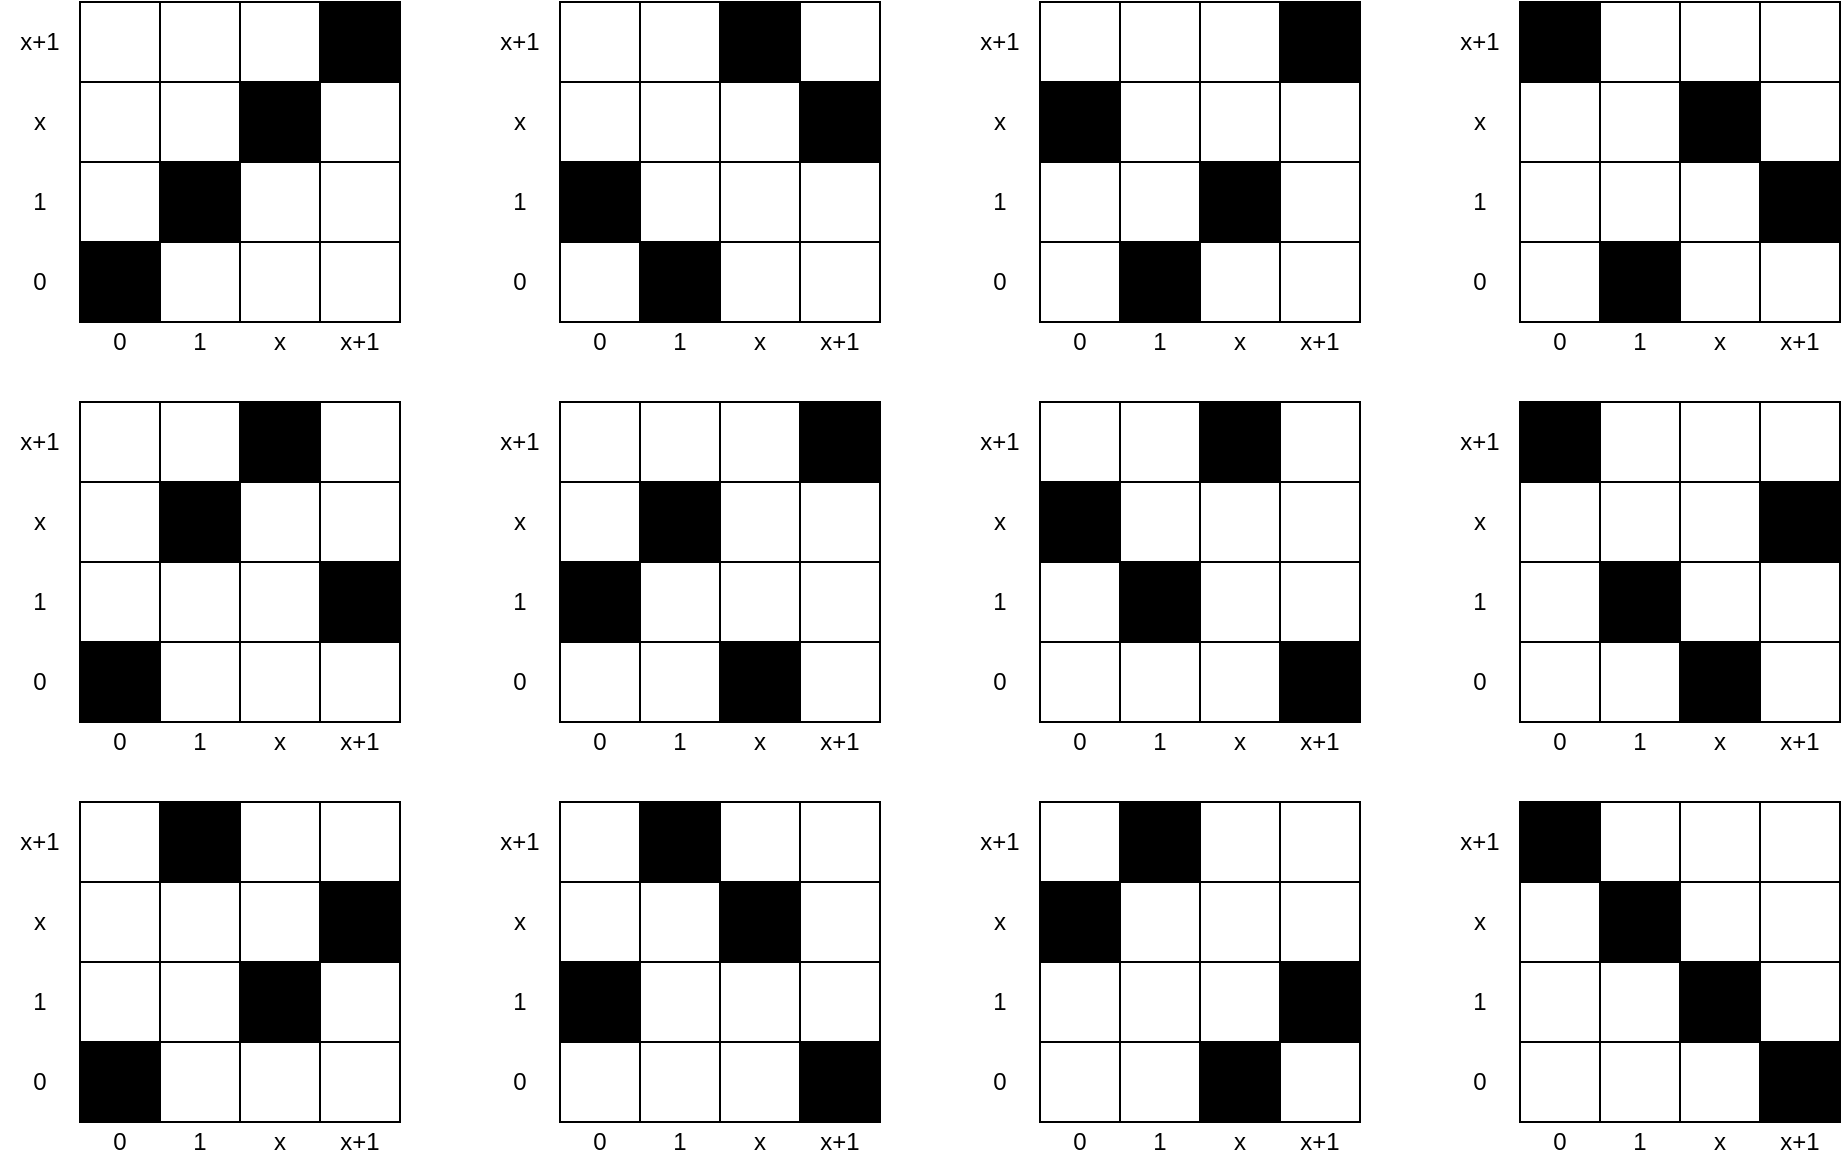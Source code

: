 <mxfile version="12.1.7" type="device" pages="1"><diagram id="tAEE88btyBtsIktVflEw" name="Page-1"><mxGraphModel dx="1338" dy="802" grid="1" gridSize="10" guides="1" tooltips="1" connect="1" arrows="1" fold="1" page="1" pageScale="1" pageWidth="827" pageHeight="1169" math="0" shadow="0"><root><mxCell id="0"/><mxCell id="1" parent="0"/><mxCell id="7yvnzNzSm_O6tVys3wsZ-8" value="" style="whiteSpace=wrap;html=1;aspect=fixed;" parent="1" vertex="1"><mxGeometry x="80" y="160" width="40" height="40" as="geometry"/></mxCell><mxCell id="7yvnzNzSm_O6tVys3wsZ-24" value="" style="whiteSpace=wrap;html=1;aspect=fixed;" parent="1" vertex="1"><mxGeometry x="120" y="160" width="40" height="40" as="geometry"/></mxCell><mxCell id="7yvnzNzSm_O6tVys3wsZ-25" value="" style="whiteSpace=wrap;html=1;aspect=fixed;" parent="1" vertex="1"><mxGeometry x="80" y="200" width="40" height="40" as="geometry"/></mxCell><mxCell id="7yvnzNzSm_O6tVys3wsZ-26" value="" style="whiteSpace=wrap;html=1;aspect=fixed;" parent="1" vertex="1"><mxGeometry x="120" y="200" width="40" height="40" as="geometry"/></mxCell><mxCell id="7yvnzNzSm_O6tVys3wsZ-27" value="" style="whiteSpace=wrap;html=1;aspect=fixed;" parent="1" vertex="1"><mxGeometry x="160" y="160" width="40" height="40" as="geometry"/></mxCell><mxCell id="7yvnzNzSm_O6tVys3wsZ-28" value="" style="whiteSpace=wrap;html=1;aspect=fixed;fillColor=#000000;" parent="1" vertex="1"><mxGeometry x="200" y="160" width="40" height="40" as="geometry"/></mxCell><mxCell id="7yvnzNzSm_O6tVys3wsZ-29" value="" style="whiteSpace=wrap;html=1;aspect=fixed;fillColor=#000000;" parent="1" vertex="1"><mxGeometry x="160" y="200" width="40" height="40" as="geometry"/></mxCell><mxCell id="7yvnzNzSm_O6tVys3wsZ-30" value="" style="whiteSpace=wrap;html=1;aspect=fixed;" parent="1" vertex="1"><mxGeometry x="200" y="200" width="40" height="40" as="geometry"/></mxCell><mxCell id="7yvnzNzSm_O6tVys3wsZ-31" value="" style="whiteSpace=wrap;html=1;aspect=fixed;" parent="1" vertex="1"><mxGeometry x="80" y="240" width="40" height="40" as="geometry"/></mxCell><mxCell id="7yvnzNzSm_O6tVys3wsZ-32" value="" style="whiteSpace=wrap;html=1;aspect=fixed;fillColor=#000000;" parent="1" vertex="1"><mxGeometry x="120" y="240" width="40" height="40" as="geometry"/></mxCell><mxCell id="7yvnzNzSm_O6tVys3wsZ-33" value="" style="whiteSpace=wrap;html=1;aspect=fixed;fillColor=#000000;" parent="1" vertex="1"><mxGeometry x="80" y="280" width="40" height="40" as="geometry"/></mxCell><mxCell id="7yvnzNzSm_O6tVys3wsZ-34" value="" style="whiteSpace=wrap;html=1;aspect=fixed;" parent="1" vertex="1"><mxGeometry x="120" y="280" width="40" height="40" as="geometry"/></mxCell><mxCell id="7yvnzNzSm_O6tVys3wsZ-35" value="" style="whiteSpace=wrap;html=1;aspect=fixed;" parent="1" vertex="1"><mxGeometry x="160" y="240" width="40" height="40" as="geometry"/></mxCell><mxCell id="7yvnzNzSm_O6tVys3wsZ-36" value="" style="whiteSpace=wrap;html=1;aspect=fixed;" parent="1" vertex="1"><mxGeometry x="200" y="240" width="40" height="40" as="geometry"/></mxCell><mxCell id="7yvnzNzSm_O6tVys3wsZ-37" value="" style="whiteSpace=wrap;html=1;aspect=fixed;" parent="1" vertex="1"><mxGeometry x="160" y="280" width="40" height="40" as="geometry"/></mxCell><mxCell id="7yvnzNzSm_O6tVys3wsZ-38" value="" style="whiteSpace=wrap;html=1;aspect=fixed;" parent="1" vertex="1"><mxGeometry x="200" y="280" width="40" height="40" as="geometry"/></mxCell><mxCell id="2rc5MMP0UcN19sdQv2Ij-5" value="0" style="text;html=1;strokeColor=none;fillColor=none;align=center;verticalAlign=middle;whiteSpace=wrap;rounded=0;" vertex="1" parent="1"><mxGeometry x="40" y="290" width="40" height="20" as="geometry"/></mxCell><mxCell id="2rc5MMP0UcN19sdQv2Ij-6" value="1" style="text;html=1;strokeColor=none;fillColor=none;align=center;verticalAlign=middle;whiteSpace=wrap;rounded=0;" vertex="1" parent="1"><mxGeometry x="40" y="250" width="40" height="20" as="geometry"/></mxCell><mxCell id="2rc5MMP0UcN19sdQv2Ij-7" value="x" style="text;html=1;strokeColor=none;fillColor=none;align=center;verticalAlign=middle;whiteSpace=wrap;rounded=0;" vertex="1" parent="1"><mxGeometry x="40" y="210" width="40" height="20" as="geometry"/></mxCell><mxCell id="2rc5MMP0UcN19sdQv2Ij-8" value="x+1" style="text;html=1;strokeColor=none;fillColor=none;align=center;verticalAlign=middle;whiteSpace=wrap;rounded=0;" vertex="1" parent="1"><mxGeometry x="40" y="170" width="40" height="20" as="geometry"/></mxCell><mxCell id="2rc5MMP0UcN19sdQv2Ij-9" value="0" style="text;html=1;strokeColor=none;fillColor=none;align=center;verticalAlign=middle;whiteSpace=wrap;rounded=0;" vertex="1" parent="1"><mxGeometry x="80" y="320" width="40" height="20" as="geometry"/></mxCell><mxCell id="2rc5MMP0UcN19sdQv2Ij-10" value="1" style="text;html=1;strokeColor=none;fillColor=none;align=center;verticalAlign=middle;whiteSpace=wrap;rounded=0;" vertex="1" parent="1"><mxGeometry x="120" y="320" width="40" height="20" as="geometry"/></mxCell><mxCell id="2rc5MMP0UcN19sdQv2Ij-11" value="x" style="text;html=1;strokeColor=none;fillColor=none;align=center;verticalAlign=middle;whiteSpace=wrap;rounded=0;" vertex="1" parent="1"><mxGeometry x="160" y="320" width="40" height="20" as="geometry"/></mxCell><mxCell id="2rc5MMP0UcN19sdQv2Ij-12" value="x+1" style="text;html=1;strokeColor=none;fillColor=none;align=center;verticalAlign=middle;whiteSpace=wrap;rounded=0;" vertex="1" parent="1"><mxGeometry x="200" y="320" width="40" height="20" as="geometry"/></mxCell><mxCell id="2rc5MMP0UcN19sdQv2Ij-39" value="" style="whiteSpace=wrap;html=1;aspect=fixed;" vertex="1" parent="1"><mxGeometry x="320" y="160" width="40" height="40" as="geometry"/></mxCell><mxCell id="2rc5MMP0UcN19sdQv2Ij-40" value="" style="whiteSpace=wrap;html=1;aspect=fixed;" vertex="1" parent="1"><mxGeometry x="360" y="160" width="40" height="40" as="geometry"/></mxCell><mxCell id="2rc5MMP0UcN19sdQv2Ij-41" value="" style="whiteSpace=wrap;html=1;aspect=fixed;" vertex="1" parent="1"><mxGeometry x="320" y="200" width="40" height="40" as="geometry"/></mxCell><mxCell id="2rc5MMP0UcN19sdQv2Ij-42" value="" style="whiteSpace=wrap;html=1;aspect=fixed;" vertex="1" parent="1"><mxGeometry x="360" y="200" width="40" height="40" as="geometry"/></mxCell><mxCell id="2rc5MMP0UcN19sdQv2Ij-43" value="" style="whiteSpace=wrap;html=1;aspect=fixed;fillColor=#000000;" vertex="1" parent="1"><mxGeometry x="400" y="160" width="40" height="40" as="geometry"/></mxCell><mxCell id="2rc5MMP0UcN19sdQv2Ij-44" value="" style="whiteSpace=wrap;html=1;aspect=fixed;" vertex="1" parent="1"><mxGeometry x="440" y="160" width="40" height="40" as="geometry"/></mxCell><mxCell id="2rc5MMP0UcN19sdQv2Ij-45" value="" style="whiteSpace=wrap;html=1;aspect=fixed;" vertex="1" parent="1"><mxGeometry x="400" y="200" width="40" height="40" as="geometry"/></mxCell><mxCell id="2rc5MMP0UcN19sdQv2Ij-46" value="" style="whiteSpace=wrap;html=1;aspect=fixed;fillColor=#000000;" vertex="1" parent="1"><mxGeometry x="440" y="200" width="40" height="40" as="geometry"/></mxCell><mxCell id="2rc5MMP0UcN19sdQv2Ij-47" value="" style="whiteSpace=wrap;html=1;aspect=fixed;fillColor=#000000;" vertex="1" parent="1"><mxGeometry x="320" y="240" width="40" height="40" as="geometry"/></mxCell><mxCell id="2rc5MMP0UcN19sdQv2Ij-48" value="" style="whiteSpace=wrap;html=1;aspect=fixed;" vertex="1" parent="1"><mxGeometry x="360" y="240" width="40" height="40" as="geometry"/></mxCell><mxCell id="2rc5MMP0UcN19sdQv2Ij-49" value="" style="whiteSpace=wrap;html=1;aspect=fixed;" vertex="1" parent="1"><mxGeometry x="320" y="280" width="40" height="40" as="geometry"/></mxCell><mxCell id="2rc5MMP0UcN19sdQv2Ij-50" value="" style="whiteSpace=wrap;html=1;aspect=fixed;fillColor=#000000;" vertex="1" parent="1"><mxGeometry x="360" y="280" width="40" height="40" as="geometry"/></mxCell><mxCell id="2rc5MMP0UcN19sdQv2Ij-51" value="" style="whiteSpace=wrap;html=1;aspect=fixed;" vertex="1" parent="1"><mxGeometry x="400" y="240" width="40" height="40" as="geometry"/></mxCell><mxCell id="2rc5MMP0UcN19sdQv2Ij-52" value="" style="whiteSpace=wrap;html=1;aspect=fixed;" vertex="1" parent="1"><mxGeometry x="440" y="240" width="40" height="40" as="geometry"/></mxCell><mxCell id="2rc5MMP0UcN19sdQv2Ij-53" value="" style="whiteSpace=wrap;html=1;aspect=fixed;" vertex="1" parent="1"><mxGeometry x="400" y="280" width="40" height="40" as="geometry"/></mxCell><mxCell id="2rc5MMP0UcN19sdQv2Ij-54" value="" style="whiteSpace=wrap;html=1;aspect=fixed;" vertex="1" parent="1"><mxGeometry x="440" y="280" width="40" height="40" as="geometry"/></mxCell><mxCell id="2rc5MMP0UcN19sdQv2Ij-55" value="0" style="text;html=1;strokeColor=none;fillColor=none;align=center;verticalAlign=middle;whiteSpace=wrap;rounded=0;" vertex="1" parent="1"><mxGeometry x="280" y="290" width="40" height="20" as="geometry"/></mxCell><mxCell id="2rc5MMP0UcN19sdQv2Ij-56" value="1" style="text;html=1;strokeColor=none;fillColor=none;align=center;verticalAlign=middle;whiteSpace=wrap;rounded=0;" vertex="1" parent="1"><mxGeometry x="280" y="250" width="40" height="20" as="geometry"/></mxCell><mxCell id="2rc5MMP0UcN19sdQv2Ij-57" value="x" style="text;html=1;strokeColor=none;fillColor=none;align=center;verticalAlign=middle;whiteSpace=wrap;rounded=0;" vertex="1" parent="1"><mxGeometry x="280" y="210" width="40" height="20" as="geometry"/></mxCell><mxCell id="2rc5MMP0UcN19sdQv2Ij-58" value="x+1" style="text;html=1;strokeColor=none;fillColor=none;align=center;verticalAlign=middle;whiteSpace=wrap;rounded=0;" vertex="1" parent="1"><mxGeometry x="280" y="170" width="40" height="20" as="geometry"/></mxCell><mxCell id="2rc5MMP0UcN19sdQv2Ij-59" value="0" style="text;html=1;strokeColor=none;fillColor=none;align=center;verticalAlign=middle;whiteSpace=wrap;rounded=0;" vertex="1" parent="1"><mxGeometry x="320" y="320" width="40" height="20" as="geometry"/></mxCell><mxCell id="2rc5MMP0UcN19sdQv2Ij-60" value="1" style="text;html=1;strokeColor=none;fillColor=none;align=center;verticalAlign=middle;whiteSpace=wrap;rounded=0;" vertex="1" parent="1"><mxGeometry x="360" y="320" width="40" height="20" as="geometry"/></mxCell><mxCell id="2rc5MMP0UcN19sdQv2Ij-61" value="x" style="text;html=1;strokeColor=none;fillColor=none;align=center;verticalAlign=middle;whiteSpace=wrap;rounded=0;" vertex="1" parent="1"><mxGeometry x="400" y="320" width="40" height="20" as="geometry"/></mxCell><mxCell id="2rc5MMP0UcN19sdQv2Ij-62" value="x+1" style="text;html=1;strokeColor=none;fillColor=none;align=center;verticalAlign=middle;whiteSpace=wrap;rounded=0;" vertex="1" parent="1"><mxGeometry x="440" y="320" width="40" height="20" as="geometry"/></mxCell><mxCell id="2rc5MMP0UcN19sdQv2Ij-63" value="" style="whiteSpace=wrap;html=1;aspect=fixed;" vertex="1" parent="1"><mxGeometry x="560" y="160" width="40" height="40" as="geometry"/></mxCell><mxCell id="2rc5MMP0UcN19sdQv2Ij-64" value="" style="whiteSpace=wrap;html=1;aspect=fixed;" vertex="1" parent="1"><mxGeometry x="600" y="160" width="40" height="40" as="geometry"/></mxCell><mxCell id="2rc5MMP0UcN19sdQv2Ij-65" value="" style="whiteSpace=wrap;html=1;aspect=fixed;fillColor=#000000;" vertex="1" parent="1"><mxGeometry x="560" y="200" width="40" height="40" as="geometry"/></mxCell><mxCell id="2rc5MMP0UcN19sdQv2Ij-66" value="" style="whiteSpace=wrap;html=1;aspect=fixed;" vertex="1" parent="1"><mxGeometry x="600" y="200" width="40" height="40" as="geometry"/></mxCell><mxCell id="2rc5MMP0UcN19sdQv2Ij-67" value="" style="whiteSpace=wrap;html=1;aspect=fixed;" vertex="1" parent="1"><mxGeometry x="640" y="160" width="40" height="40" as="geometry"/></mxCell><mxCell id="2rc5MMP0UcN19sdQv2Ij-68" value="" style="whiteSpace=wrap;html=1;aspect=fixed;fillColor=#000000;" vertex="1" parent="1"><mxGeometry x="680" y="160" width="40" height="40" as="geometry"/></mxCell><mxCell id="2rc5MMP0UcN19sdQv2Ij-69" value="" style="whiteSpace=wrap;html=1;aspect=fixed;" vertex="1" parent="1"><mxGeometry x="640" y="200" width="40" height="40" as="geometry"/></mxCell><mxCell id="2rc5MMP0UcN19sdQv2Ij-70" value="" style="whiteSpace=wrap;html=1;aspect=fixed;" vertex="1" parent="1"><mxGeometry x="680" y="200" width="40" height="40" as="geometry"/></mxCell><mxCell id="2rc5MMP0UcN19sdQv2Ij-71" value="" style="whiteSpace=wrap;html=1;aspect=fixed;" vertex="1" parent="1"><mxGeometry x="560" y="240" width="40" height="40" as="geometry"/></mxCell><mxCell id="2rc5MMP0UcN19sdQv2Ij-72" value="" style="whiteSpace=wrap;html=1;aspect=fixed;" vertex="1" parent="1"><mxGeometry x="600" y="240" width="40" height="40" as="geometry"/></mxCell><mxCell id="2rc5MMP0UcN19sdQv2Ij-73" value="" style="whiteSpace=wrap;html=1;aspect=fixed;" vertex="1" parent="1"><mxGeometry x="560" y="280" width="40" height="40" as="geometry"/></mxCell><mxCell id="2rc5MMP0UcN19sdQv2Ij-74" value="" style="whiteSpace=wrap;html=1;aspect=fixed;fillColor=#000000;" vertex="1" parent="1"><mxGeometry x="600" y="280" width="40" height="40" as="geometry"/></mxCell><mxCell id="2rc5MMP0UcN19sdQv2Ij-75" value="" style="whiteSpace=wrap;html=1;aspect=fixed;fillColor=#000000;" vertex="1" parent="1"><mxGeometry x="640" y="240" width="40" height="40" as="geometry"/></mxCell><mxCell id="2rc5MMP0UcN19sdQv2Ij-76" value="" style="whiteSpace=wrap;html=1;aspect=fixed;" vertex="1" parent="1"><mxGeometry x="680" y="240" width="40" height="40" as="geometry"/></mxCell><mxCell id="2rc5MMP0UcN19sdQv2Ij-77" value="" style="whiteSpace=wrap;html=1;aspect=fixed;" vertex="1" parent="1"><mxGeometry x="640" y="280" width="40" height="40" as="geometry"/></mxCell><mxCell id="2rc5MMP0UcN19sdQv2Ij-78" value="" style="whiteSpace=wrap;html=1;aspect=fixed;" vertex="1" parent="1"><mxGeometry x="680" y="280" width="40" height="40" as="geometry"/></mxCell><mxCell id="2rc5MMP0UcN19sdQv2Ij-79" value="0" style="text;html=1;strokeColor=none;fillColor=none;align=center;verticalAlign=middle;whiteSpace=wrap;rounded=0;" vertex="1" parent="1"><mxGeometry x="520" y="290" width="40" height="20" as="geometry"/></mxCell><mxCell id="2rc5MMP0UcN19sdQv2Ij-80" value="1" style="text;html=1;strokeColor=none;fillColor=none;align=center;verticalAlign=middle;whiteSpace=wrap;rounded=0;" vertex="1" parent="1"><mxGeometry x="520" y="250" width="40" height="20" as="geometry"/></mxCell><mxCell id="2rc5MMP0UcN19sdQv2Ij-81" value="x" style="text;html=1;strokeColor=none;fillColor=none;align=center;verticalAlign=middle;whiteSpace=wrap;rounded=0;" vertex="1" parent="1"><mxGeometry x="520" y="210" width="40" height="20" as="geometry"/></mxCell><mxCell id="2rc5MMP0UcN19sdQv2Ij-82" value="x+1" style="text;html=1;strokeColor=none;fillColor=none;align=center;verticalAlign=middle;whiteSpace=wrap;rounded=0;" vertex="1" parent="1"><mxGeometry x="520" y="170" width="40" height="20" as="geometry"/></mxCell><mxCell id="2rc5MMP0UcN19sdQv2Ij-83" value="0" style="text;html=1;strokeColor=none;fillColor=none;align=center;verticalAlign=middle;whiteSpace=wrap;rounded=0;" vertex="1" parent="1"><mxGeometry x="560" y="320" width="40" height="20" as="geometry"/></mxCell><mxCell id="2rc5MMP0UcN19sdQv2Ij-84" value="1" style="text;html=1;strokeColor=none;fillColor=none;align=center;verticalAlign=middle;whiteSpace=wrap;rounded=0;" vertex="1" parent="1"><mxGeometry x="600" y="320" width="40" height="20" as="geometry"/></mxCell><mxCell id="2rc5MMP0UcN19sdQv2Ij-85" value="x" style="text;html=1;strokeColor=none;fillColor=none;align=center;verticalAlign=middle;whiteSpace=wrap;rounded=0;" vertex="1" parent="1"><mxGeometry x="640" y="320" width="40" height="20" as="geometry"/></mxCell><mxCell id="2rc5MMP0UcN19sdQv2Ij-86" value="x+1" style="text;html=1;strokeColor=none;fillColor=none;align=center;verticalAlign=middle;whiteSpace=wrap;rounded=0;" vertex="1" parent="1"><mxGeometry x="680" y="320" width="40" height="20" as="geometry"/></mxCell><mxCell id="2rc5MMP0UcN19sdQv2Ij-87" value="" style="whiteSpace=wrap;html=1;aspect=fixed;fillColor=#000000;" vertex="1" parent="1"><mxGeometry x="800" y="160" width="40" height="40" as="geometry"/></mxCell><mxCell id="2rc5MMP0UcN19sdQv2Ij-88" value="" style="whiteSpace=wrap;html=1;aspect=fixed;" vertex="1" parent="1"><mxGeometry x="840" y="160" width="40" height="40" as="geometry"/></mxCell><mxCell id="2rc5MMP0UcN19sdQv2Ij-89" value="" style="whiteSpace=wrap;html=1;aspect=fixed;" vertex="1" parent="1"><mxGeometry x="800" y="200" width="40" height="40" as="geometry"/></mxCell><mxCell id="2rc5MMP0UcN19sdQv2Ij-90" value="" style="whiteSpace=wrap;html=1;aspect=fixed;" vertex="1" parent="1"><mxGeometry x="840" y="200" width="40" height="40" as="geometry"/></mxCell><mxCell id="2rc5MMP0UcN19sdQv2Ij-91" value="" style="whiteSpace=wrap;html=1;aspect=fixed;" vertex="1" parent="1"><mxGeometry x="880" y="160" width="40" height="40" as="geometry"/></mxCell><mxCell id="2rc5MMP0UcN19sdQv2Ij-92" value="" style="whiteSpace=wrap;html=1;aspect=fixed;" vertex="1" parent="1"><mxGeometry x="920" y="160" width="40" height="40" as="geometry"/></mxCell><mxCell id="2rc5MMP0UcN19sdQv2Ij-93" value="" style="whiteSpace=wrap;html=1;aspect=fixed;fillColor=#000000;" vertex="1" parent="1"><mxGeometry x="880" y="200" width="40" height="40" as="geometry"/></mxCell><mxCell id="2rc5MMP0UcN19sdQv2Ij-94" value="" style="whiteSpace=wrap;html=1;aspect=fixed;" vertex="1" parent="1"><mxGeometry x="920" y="200" width="40" height="40" as="geometry"/></mxCell><mxCell id="2rc5MMP0UcN19sdQv2Ij-95" value="" style="whiteSpace=wrap;html=1;aspect=fixed;" vertex="1" parent="1"><mxGeometry x="800" y="240" width="40" height="40" as="geometry"/></mxCell><mxCell id="2rc5MMP0UcN19sdQv2Ij-96" value="" style="whiteSpace=wrap;html=1;aspect=fixed;" vertex="1" parent="1"><mxGeometry x="840" y="240" width="40" height="40" as="geometry"/></mxCell><mxCell id="2rc5MMP0UcN19sdQv2Ij-97" value="" style="whiteSpace=wrap;html=1;aspect=fixed;" vertex="1" parent="1"><mxGeometry x="800" y="280" width="40" height="40" as="geometry"/></mxCell><mxCell id="2rc5MMP0UcN19sdQv2Ij-98" value="" style="whiteSpace=wrap;html=1;aspect=fixed;fillColor=#000000;" vertex="1" parent="1"><mxGeometry x="840" y="280" width="40" height="40" as="geometry"/></mxCell><mxCell id="2rc5MMP0UcN19sdQv2Ij-99" value="" style="whiteSpace=wrap;html=1;aspect=fixed;" vertex="1" parent="1"><mxGeometry x="880" y="240" width="40" height="40" as="geometry"/></mxCell><mxCell id="2rc5MMP0UcN19sdQv2Ij-100" value="" style="whiteSpace=wrap;html=1;aspect=fixed;fillColor=#000000;" vertex="1" parent="1"><mxGeometry x="920" y="240" width="40" height="40" as="geometry"/></mxCell><mxCell id="2rc5MMP0UcN19sdQv2Ij-101" value="" style="whiteSpace=wrap;html=1;aspect=fixed;" vertex="1" parent="1"><mxGeometry x="880" y="280" width="40" height="40" as="geometry"/></mxCell><mxCell id="2rc5MMP0UcN19sdQv2Ij-102" value="" style="whiteSpace=wrap;html=1;aspect=fixed;" vertex="1" parent="1"><mxGeometry x="920" y="280" width="40" height="40" as="geometry"/></mxCell><mxCell id="2rc5MMP0UcN19sdQv2Ij-103" value="0" style="text;html=1;strokeColor=none;fillColor=none;align=center;verticalAlign=middle;whiteSpace=wrap;rounded=0;" vertex="1" parent="1"><mxGeometry x="760" y="290" width="40" height="20" as="geometry"/></mxCell><mxCell id="2rc5MMP0UcN19sdQv2Ij-104" value="1" style="text;html=1;strokeColor=none;fillColor=none;align=center;verticalAlign=middle;whiteSpace=wrap;rounded=0;" vertex="1" parent="1"><mxGeometry x="760" y="250" width="40" height="20" as="geometry"/></mxCell><mxCell id="2rc5MMP0UcN19sdQv2Ij-105" value="x" style="text;html=1;strokeColor=none;fillColor=none;align=center;verticalAlign=middle;whiteSpace=wrap;rounded=0;" vertex="1" parent="1"><mxGeometry x="760" y="210" width="40" height="20" as="geometry"/></mxCell><mxCell id="2rc5MMP0UcN19sdQv2Ij-106" value="x+1" style="text;html=1;strokeColor=none;fillColor=none;align=center;verticalAlign=middle;whiteSpace=wrap;rounded=0;" vertex="1" parent="1"><mxGeometry x="760" y="170" width="40" height="20" as="geometry"/></mxCell><mxCell id="2rc5MMP0UcN19sdQv2Ij-107" value="0" style="text;html=1;strokeColor=none;fillColor=none;align=center;verticalAlign=middle;whiteSpace=wrap;rounded=0;" vertex="1" parent="1"><mxGeometry x="800" y="320" width="40" height="20" as="geometry"/></mxCell><mxCell id="2rc5MMP0UcN19sdQv2Ij-108" value="1" style="text;html=1;strokeColor=none;fillColor=none;align=center;verticalAlign=middle;whiteSpace=wrap;rounded=0;" vertex="1" parent="1"><mxGeometry x="840" y="320" width="40" height="20" as="geometry"/></mxCell><mxCell id="2rc5MMP0UcN19sdQv2Ij-109" value="x" style="text;html=1;strokeColor=none;fillColor=none;align=center;verticalAlign=middle;whiteSpace=wrap;rounded=0;" vertex="1" parent="1"><mxGeometry x="880" y="320" width="40" height="20" as="geometry"/></mxCell><mxCell id="2rc5MMP0UcN19sdQv2Ij-110" value="x+1" style="text;html=1;strokeColor=none;fillColor=none;align=center;verticalAlign=middle;whiteSpace=wrap;rounded=0;" vertex="1" parent="1"><mxGeometry x="920" y="320" width="40" height="20" as="geometry"/></mxCell><mxCell id="2rc5MMP0UcN19sdQv2Ij-111" value="" style="whiteSpace=wrap;html=1;aspect=fixed;" vertex="1" parent="1"><mxGeometry x="80" y="360" width="40" height="40" as="geometry"/></mxCell><mxCell id="2rc5MMP0UcN19sdQv2Ij-112" value="" style="whiteSpace=wrap;html=1;aspect=fixed;" vertex="1" parent="1"><mxGeometry x="120" y="360" width="40" height="40" as="geometry"/></mxCell><mxCell id="2rc5MMP0UcN19sdQv2Ij-113" value="" style="whiteSpace=wrap;html=1;aspect=fixed;" vertex="1" parent="1"><mxGeometry x="80" y="400" width="40" height="40" as="geometry"/></mxCell><mxCell id="2rc5MMP0UcN19sdQv2Ij-114" value="" style="whiteSpace=wrap;html=1;aspect=fixed;fillColor=#000000;" vertex="1" parent="1"><mxGeometry x="120" y="400" width="40" height="40" as="geometry"/></mxCell><mxCell id="2rc5MMP0UcN19sdQv2Ij-115" value="" style="whiteSpace=wrap;html=1;aspect=fixed;fillColor=#000000;" vertex="1" parent="1"><mxGeometry x="160" y="360" width="40" height="40" as="geometry"/></mxCell><mxCell id="2rc5MMP0UcN19sdQv2Ij-116" value="" style="whiteSpace=wrap;html=1;aspect=fixed;" vertex="1" parent="1"><mxGeometry x="200" y="360" width="40" height="40" as="geometry"/></mxCell><mxCell id="2rc5MMP0UcN19sdQv2Ij-117" value="" style="whiteSpace=wrap;html=1;aspect=fixed;" vertex="1" parent="1"><mxGeometry x="160" y="400" width="40" height="40" as="geometry"/></mxCell><mxCell id="2rc5MMP0UcN19sdQv2Ij-118" value="" style="whiteSpace=wrap;html=1;aspect=fixed;" vertex="1" parent="1"><mxGeometry x="200" y="400" width="40" height="40" as="geometry"/></mxCell><mxCell id="2rc5MMP0UcN19sdQv2Ij-119" value="" style="whiteSpace=wrap;html=1;aspect=fixed;" vertex="1" parent="1"><mxGeometry x="80" y="440" width="40" height="40" as="geometry"/></mxCell><mxCell id="2rc5MMP0UcN19sdQv2Ij-120" value="" style="whiteSpace=wrap;html=1;aspect=fixed;" vertex="1" parent="1"><mxGeometry x="120" y="440" width="40" height="40" as="geometry"/></mxCell><mxCell id="2rc5MMP0UcN19sdQv2Ij-121" value="" style="whiteSpace=wrap;html=1;aspect=fixed;fillColor=#000000;" vertex="1" parent="1"><mxGeometry x="80" y="480" width="40" height="40" as="geometry"/></mxCell><mxCell id="2rc5MMP0UcN19sdQv2Ij-122" value="" style="whiteSpace=wrap;html=1;aspect=fixed;" vertex="1" parent="1"><mxGeometry x="120" y="480" width="40" height="40" as="geometry"/></mxCell><mxCell id="2rc5MMP0UcN19sdQv2Ij-123" value="" style="whiteSpace=wrap;html=1;aspect=fixed;" vertex="1" parent="1"><mxGeometry x="160" y="440" width="40" height="40" as="geometry"/></mxCell><mxCell id="2rc5MMP0UcN19sdQv2Ij-124" value="" style="whiteSpace=wrap;html=1;aspect=fixed;fillColor=#000000;" vertex="1" parent="1"><mxGeometry x="200" y="440" width="40" height="40" as="geometry"/></mxCell><mxCell id="2rc5MMP0UcN19sdQv2Ij-125" value="" style="whiteSpace=wrap;html=1;aspect=fixed;" vertex="1" parent="1"><mxGeometry x="160" y="480" width="40" height="40" as="geometry"/></mxCell><mxCell id="2rc5MMP0UcN19sdQv2Ij-126" value="" style="whiteSpace=wrap;html=1;aspect=fixed;" vertex="1" parent="1"><mxGeometry x="200" y="480" width="40" height="40" as="geometry"/></mxCell><mxCell id="2rc5MMP0UcN19sdQv2Ij-127" value="0" style="text;html=1;strokeColor=none;fillColor=none;align=center;verticalAlign=middle;whiteSpace=wrap;rounded=0;" vertex="1" parent="1"><mxGeometry x="40" y="490" width="40" height="20" as="geometry"/></mxCell><mxCell id="2rc5MMP0UcN19sdQv2Ij-128" value="1" style="text;html=1;strokeColor=none;fillColor=none;align=center;verticalAlign=middle;whiteSpace=wrap;rounded=0;" vertex="1" parent="1"><mxGeometry x="40" y="450" width="40" height="20" as="geometry"/></mxCell><mxCell id="2rc5MMP0UcN19sdQv2Ij-129" value="x" style="text;html=1;strokeColor=none;fillColor=none;align=center;verticalAlign=middle;whiteSpace=wrap;rounded=0;" vertex="1" parent="1"><mxGeometry x="40" y="410" width="40" height="20" as="geometry"/></mxCell><mxCell id="2rc5MMP0UcN19sdQv2Ij-130" value="x+1" style="text;html=1;strokeColor=none;fillColor=none;align=center;verticalAlign=middle;whiteSpace=wrap;rounded=0;" vertex="1" parent="1"><mxGeometry x="40" y="370" width="40" height="20" as="geometry"/></mxCell><mxCell id="2rc5MMP0UcN19sdQv2Ij-131" value="0" style="text;html=1;strokeColor=none;fillColor=none;align=center;verticalAlign=middle;whiteSpace=wrap;rounded=0;" vertex="1" parent="1"><mxGeometry x="80" y="520" width="40" height="20" as="geometry"/></mxCell><mxCell id="2rc5MMP0UcN19sdQv2Ij-132" value="1" style="text;html=1;strokeColor=none;fillColor=none;align=center;verticalAlign=middle;whiteSpace=wrap;rounded=0;" vertex="1" parent="1"><mxGeometry x="120" y="520" width="40" height="20" as="geometry"/></mxCell><mxCell id="2rc5MMP0UcN19sdQv2Ij-133" value="x" style="text;html=1;strokeColor=none;fillColor=none;align=center;verticalAlign=middle;whiteSpace=wrap;rounded=0;" vertex="1" parent="1"><mxGeometry x="160" y="520" width="40" height="20" as="geometry"/></mxCell><mxCell id="2rc5MMP0UcN19sdQv2Ij-134" value="x+1" style="text;html=1;strokeColor=none;fillColor=none;align=center;verticalAlign=middle;whiteSpace=wrap;rounded=0;" vertex="1" parent="1"><mxGeometry x="200" y="520" width="40" height="20" as="geometry"/></mxCell><mxCell id="2rc5MMP0UcN19sdQv2Ij-135" value="" style="whiteSpace=wrap;html=1;aspect=fixed;" vertex="1" parent="1"><mxGeometry x="320" y="360" width="40" height="40" as="geometry"/></mxCell><mxCell id="2rc5MMP0UcN19sdQv2Ij-136" value="" style="whiteSpace=wrap;html=1;aspect=fixed;" vertex="1" parent="1"><mxGeometry x="360" y="360" width="40" height="40" as="geometry"/></mxCell><mxCell id="2rc5MMP0UcN19sdQv2Ij-137" value="" style="whiteSpace=wrap;html=1;aspect=fixed;" vertex="1" parent="1"><mxGeometry x="320" y="400" width="40" height="40" as="geometry"/></mxCell><mxCell id="2rc5MMP0UcN19sdQv2Ij-138" value="" style="whiteSpace=wrap;html=1;aspect=fixed;fillColor=#000000;" vertex="1" parent="1"><mxGeometry x="360" y="400" width="40" height="40" as="geometry"/></mxCell><mxCell id="2rc5MMP0UcN19sdQv2Ij-139" value="" style="whiteSpace=wrap;html=1;aspect=fixed;" vertex="1" parent="1"><mxGeometry x="400" y="360" width="40" height="40" as="geometry"/></mxCell><mxCell id="2rc5MMP0UcN19sdQv2Ij-140" value="" style="whiteSpace=wrap;html=1;aspect=fixed;fillColor=#000000;" vertex="1" parent="1"><mxGeometry x="440" y="360" width="40" height="40" as="geometry"/></mxCell><mxCell id="2rc5MMP0UcN19sdQv2Ij-141" value="" style="whiteSpace=wrap;html=1;aspect=fixed;" vertex="1" parent="1"><mxGeometry x="400" y="400" width="40" height="40" as="geometry"/></mxCell><mxCell id="2rc5MMP0UcN19sdQv2Ij-142" value="" style="whiteSpace=wrap;html=1;aspect=fixed;" vertex="1" parent="1"><mxGeometry x="440" y="400" width="40" height="40" as="geometry"/></mxCell><mxCell id="2rc5MMP0UcN19sdQv2Ij-143" value="" style="whiteSpace=wrap;html=1;aspect=fixed;fillColor=#000000;" vertex="1" parent="1"><mxGeometry x="320" y="440" width="40" height="40" as="geometry"/></mxCell><mxCell id="2rc5MMP0UcN19sdQv2Ij-144" value="" style="whiteSpace=wrap;html=1;aspect=fixed;" vertex="1" parent="1"><mxGeometry x="360" y="440" width="40" height="40" as="geometry"/></mxCell><mxCell id="2rc5MMP0UcN19sdQv2Ij-145" value="" style="whiteSpace=wrap;html=1;aspect=fixed;" vertex="1" parent="1"><mxGeometry x="320" y="480" width="40" height="40" as="geometry"/></mxCell><mxCell id="2rc5MMP0UcN19sdQv2Ij-146" value="" style="whiteSpace=wrap;html=1;aspect=fixed;" vertex="1" parent="1"><mxGeometry x="360" y="480" width="40" height="40" as="geometry"/></mxCell><mxCell id="2rc5MMP0UcN19sdQv2Ij-147" value="" style="whiteSpace=wrap;html=1;aspect=fixed;" vertex="1" parent="1"><mxGeometry x="400" y="440" width="40" height="40" as="geometry"/></mxCell><mxCell id="2rc5MMP0UcN19sdQv2Ij-148" value="" style="whiteSpace=wrap;html=1;aspect=fixed;" vertex="1" parent="1"><mxGeometry x="440" y="440" width="40" height="40" as="geometry"/></mxCell><mxCell id="2rc5MMP0UcN19sdQv2Ij-149" value="" style="whiteSpace=wrap;html=1;aspect=fixed;fillColor=#000000;" vertex="1" parent="1"><mxGeometry x="400" y="480" width="40" height="40" as="geometry"/></mxCell><mxCell id="2rc5MMP0UcN19sdQv2Ij-150" value="" style="whiteSpace=wrap;html=1;aspect=fixed;" vertex="1" parent="1"><mxGeometry x="440" y="480" width="40" height="40" as="geometry"/></mxCell><mxCell id="2rc5MMP0UcN19sdQv2Ij-151" value="0" style="text;html=1;strokeColor=none;fillColor=none;align=center;verticalAlign=middle;whiteSpace=wrap;rounded=0;" vertex="1" parent="1"><mxGeometry x="280" y="490" width="40" height="20" as="geometry"/></mxCell><mxCell id="2rc5MMP0UcN19sdQv2Ij-152" value="1" style="text;html=1;strokeColor=none;fillColor=none;align=center;verticalAlign=middle;whiteSpace=wrap;rounded=0;" vertex="1" parent="1"><mxGeometry x="280" y="450" width="40" height="20" as="geometry"/></mxCell><mxCell id="2rc5MMP0UcN19sdQv2Ij-153" value="x" style="text;html=1;strokeColor=none;fillColor=none;align=center;verticalAlign=middle;whiteSpace=wrap;rounded=0;" vertex="1" parent="1"><mxGeometry x="280" y="410" width="40" height="20" as="geometry"/></mxCell><mxCell id="2rc5MMP0UcN19sdQv2Ij-154" value="x+1" style="text;html=1;strokeColor=none;fillColor=none;align=center;verticalAlign=middle;whiteSpace=wrap;rounded=0;" vertex="1" parent="1"><mxGeometry x="280" y="370" width="40" height="20" as="geometry"/></mxCell><mxCell id="2rc5MMP0UcN19sdQv2Ij-155" value="0" style="text;html=1;strokeColor=none;fillColor=none;align=center;verticalAlign=middle;whiteSpace=wrap;rounded=0;" vertex="1" parent="1"><mxGeometry x="320" y="520" width="40" height="20" as="geometry"/></mxCell><mxCell id="2rc5MMP0UcN19sdQv2Ij-156" value="1" style="text;html=1;strokeColor=none;fillColor=none;align=center;verticalAlign=middle;whiteSpace=wrap;rounded=0;" vertex="1" parent="1"><mxGeometry x="360" y="520" width="40" height="20" as="geometry"/></mxCell><mxCell id="2rc5MMP0UcN19sdQv2Ij-157" value="x" style="text;html=1;strokeColor=none;fillColor=none;align=center;verticalAlign=middle;whiteSpace=wrap;rounded=0;" vertex="1" parent="1"><mxGeometry x="400" y="520" width="40" height="20" as="geometry"/></mxCell><mxCell id="2rc5MMP0UcN19sdQv2Ij-158" value="x+1" style="text;html=1;strokeColor=none;fillColor=none;align=center;verticalAlign=middle;whiteSpace=wrap;rounded=0;" vertex="1" parent="1"><mxGeometry x="440" y="520" width="40" height="20" as="geometry"/></mxCell><mxCell id="2rc5MMP0UcN19sdQv2Ij-159" value="" style="whiteSpace=wrap;html=1;aspect=fixed;" vertex="1" parent="1"><mxGeometry x="560" y="360" width="40" height="40" as="geometry"/></mxCell><mxCell id="2rc5MMP0UcN19sdQv2Ij-160" value="" style="whiteSpace=wrap;html=1;aspect=fixed;" vertex="1" parent="1"><mxGeometry x="600" y="360" width="40" height="40" as="geometry"/></mxCell><mxCell id="2rc5MMP0UcN19sdQv2Ij-161" value="" style="whiteSpace=wrap;html=1;aspect=fixed;fillColor=#000000;" vertex="1" parent="1"><mxGeometry x="560" y="400" width="40" height="40" as="geometry"/></mxCell><mxCell id="2rc5MMP0UcN19sdQv2Ij-162" value="" style="whiteSpace=wrap;html=1;aspect=fixed;" vertex="1" parent="1"><mxGeometry x="600" y="400" width="40" height="40" as="geometry"/></mxCell><mxCell id="2rc5MMP0UcN19sdQv2Ij-163" value="" style="whiteSpace=wrap;html=1;aspect=fixed;fillColor=#000000;" vertex="1" parent="1"><mxGeometry x="640" y="360" width="40" height="40" as="geometry"/></mxCell><mxCell id="2rc5MMP0UcN19sdQv2Ij-164" value="" style="whiteSpace=wrap;html=1;aspect=fixed;" vertex="1" parent="1"><mxGeometry x="680" y="360" width="40" height="40" as="geometry"/></mxCell><mxCell id="2rc5MMP0UcN19sdQv2Ij-165" value="" style="whiteSpace=wrap;html=1;aspect=fixed;" vertex="1" parent="1"><mxGeometry x="640" y="400" width="40" height="40" as="geometry"/></mxCell><mxCell id="2rc5MMP0UcN19sdQv2Ij-166" value="" style="whiteSpace=wrap;html=1;aspect=fixed;" vertex="1" parent="1"><mxGeometry x="680" y="400" width="40" height="40" as="geometry"/></mxCell><mxCell id="2rc5MMP0UcN19sdQv2Ij-167" value="" style="whiteSpace=wrap;html=1;aspect=fixed;" vertex="1" parent="1"><mxGeometry x="560" y="440" width="40" height="40" as="geometry"/></mxCell><mxCell id="2rc5MMP0UcN19sdQv2Ij-168" value="" style="whiteSpace=wrap;html=1;aspect=fixed;fillColor=#000000;" vertex="1" parent="1"><mxGeometry x="600" y="440" width="40" height="40" as="geometry"/></mxCell><mxCell id="2rc5MMP0UcN19sdQv2Ij-169" value="" style="whiteSpace=wrap;html=1;aspect=fixed;" vertex="1" parent="1"><mxGeometry x="560" y="480" width="40" height="40" as="geometry"/></mxCell><mxCell id="2rc5MMP0UcN19sdQv2Ij-170" value="" style="whiteSpace=wrap;html=1;aspect=fixed;" vertex="1" parent="1"><mxGeometry x="600" y="480" width="40" height="40" as="geometry"/></mxCell><mxCell id="2rc5MMP0UcN19sdQv2Ij-171" value="" style="whiteSpace=wrap;html=1;aspect=fixed;" vertex="1" parent="1"><mxGeometry x="640" y="440" width="40" height="40" as="geometry"/></mxCell><mxCell id="2rc5MMP0UcN19sdQv2Ij-172" value="" style="whiteSpace=wrap;html=1;aspect=fixed;" vertex="1" parent="1"><mxGeometry x="680" y="440" width="40" height="40" as="geometry"/></mxCell><mxCell id="2rc5MMP0UcN19sdQv2Ij-173" value="" style="whiteSpace=wrap;html=1;aspect=fixed;" vertex="1" parent="1"><mxGeometry x="640" y="480" width="40" height="40" as="geometry"/></mxCell><mxCell id="2rc5MMP0UcN19sdQv2Ij-174" value="" style="whiteSpace=wrap;html=1;aspect=fixed;fillColor=#000000;" vertex="1" parent="1"><mxGeometry x="680" y="480" width="40" height="40" as="geometry"/></mxCell><mxCell id="2rc5MMP0UcN19sdQv2Ij-175" value="0" style="text;html=1;strokeColor=none;fillColor=none;align=center;verticalAlign=middle;whiteSpace=wrap;rounded=0;" vertex="1" parent="1"><mxGeometry x="520" y="490" width="40" height="20" as="geometry"/></mxCell><mxCell id="2rc5MMP0UcN19sdQv2Ij-176" value="1" style="text;html=1;strokeColor=none;fillColor=none;align=center;verticalAlign=middle;whiteSpace=wrap;rounded=0;" vertex="1" parent="1"><mxGeometry x="520" y="450" width="40" height="20" as="geometry"/></mxCell><mxCell id="2rc5MMP0UcN19sdQv2Ij-177" value="x" style="text;html=1;strokeColor=none;fillColor=none;align=center;verticalAlign=middle;whiteSpace=wrap;rounded=0;" vertex="1" parent="1"><mxGeometry x="520" y="410" width="40" height="20" as="geometry"/></mxCell><mxCell id="2rc5MMP0UcN19sdQv2Ij-178" value="x+1" style="text;html=1;strokeColor=none;fillColor=none;align=center;verticalAlign=middle;whiteSpace=wrap;rounded=0;" vertex="1" parent="1"><mxGeometry x="520" y="370" width="40" height="20" as="geometry"/></mxCell><mxCell id="2rc5MMP0UcN19sdQv2Ij-179" value="0" style="text;html=1;strokeColor=none;fillColor=none;align=center;verticalAlign=middle;whiteSpace=wrap;rounded=0;" vertex="1" parent="1"><mxGeometry x="560" y="520" width="40" height="20" as="geometry"/></mxCell><mxCell id="2rc5MMP0UcN19sdQv2Ij-180" value="1" style="text;html=1;strokeColor=none;fillColor=none;align=center;verticalAlign=middle;whiteSpace=wrap;rounded=0;" vertex="1" parent="1"><mxGeometry x="600" y="520" width="40" height="20" as="geometry"/></mxCell><mxCell id="2rc5MMP0UcN19sdQv2Ij-181" value="x" style="text;html=1;strokeColor=none;fillColor=none;align=center;verticalAlign=middle;whiteSpace=wrap;rounded=0;" vertex="1" parent="1"><mxGeometry x="640" y="520" width="40" height="20" as="geometry"/></mxCell><mxCell id="2rc5MMP0UcN19sdQv2Ij-182" value="x+1" style="text;html=1;strokeColor=none;fillColor=none;align=center;verticalAlign=middle;whiteSpace=wrap;rounded=0;" vertex="1" parent="1"><mxGeometry x="680" y="520" width="40" height="20" as="geometry"/></mxCell><mxCell id="2rc5MMP0UcN19sdQv2Ij-183" value="" style="whiteSpace=wrap;html=1;aspect=fixed;fillColor=#000000;" vertex="1" parent="1"><mxGeometry x="800" y="360" width="40" height="40" as="geometry"/></mxCell><mxCell id="2rc5MMP0UcN19sdQv2Ij-184" value="" style="whiteSpace=wrap;html=1;aspect=fixed;" vertex="1" parent="1"><mxGeometry x="840" y="360" width="40" height="40" as="geometry"/></mxCell><mxCell id="2rc5MMP0UcN19sdQv2Ij-185" value="" style="whiteSpace=wrap;html=1;aspect=fixed;" vertex="1" parent="1"><mxGeometry x="800" y="400" width="40" height="40" as="geometry"/></mxCell><mxCell id="2rc5MMP0UcN19sdQv2Ij-186" value="" style="whiteSpace=wrap;html=1;aspect=fixed;" vertex="1" parent="1"><mxGeometry x="840" y="400" width="40" height="40" as="geometry"/></mxCell><mxCell id="2rc5MMP0UcN19sdQv2Ij-187" value="" style="whiteSpace=wrap;html=1;aspect=fixed;" vertex="1" parent="1"><mxGeometry x="880" y="360" width="40" height="40" as="geometry"/></mxCell><mxCell id="2rc5MMP0UcN19sdQv2Ij-188" value="" style="whiteSpace=wrap;html=1;aspect=fixed;" vertex="1" parent="1"><mxGeometry x="920" y="360" width="40" height="40" as="geometry"/></mxCell><mxCell id="2rc5MMP0UcN19sdQv2Ij-189" value="" style="whiteSpace=wrap;html=1;aspect=fixed;" vertex="1" parent="1"><mxGeometry x="880" y="400" width="40" height="40" as="geometry"/></mxCell><mxCell id="2rc5MMP0UcN19sdQv2Ij-190" value="" style="whiteSpace=wrap;html=1;aspect=fixed;fillColor=#000000;" vertex="1" parent="1"><mxGeometry x="920" y="400" width="40" height="40" as="geometry"/></mxCell><mxCell id="2rc5MMP0UcN19sdQv2Ij-191" value="" style="whiteSpace=wrap;html=1;aspect=fixed;" vertex="1" parent="1"><mxGeometry x="800" y="440" width="40" height="40" as="geometry"/></mxCell><mxCell id="2rc5MMP0UcN19sdQv2Ij-192" value="" style="whiteSpace=wrap;html=1;aspect=fixed;fillColor=#000000;" vertex="1" parent="1"><mxGeometry x="840" y="440" width="40" height="40" as="geometry"/></mxCell><mxCell id="2rc5MMP0UcN19sdQv2Ij-193" value="" style="whiteSpace=wrap;html=1;aspect=fixed;" vertex="1" parent="1"><mxGeometry x="800" y="480" width="40" height="40" as="geometry"/></mxCell><mxCell id="2rc5MMP0UcN19sdQv2Ij-194" value="" style="whiteSpace=wrap;html=1;aspect=fixed;" vertex="1" parent="1"><mxGeometry x="840" y="480" width="40" height="40" as="geometry"/></mxCell><mxCell id="2rc5MMP0UcN19sdQv2Ij-195" value="" style="whiteSpace=wrap;html=1;aspect=fixed;" vertex="1" parent="1"><mxGeometry x="880" y="440" width="40" height="40" as="geometry"/></mxCell><mxCell id="2rc5MMP0UcN19sdQv2Ij-196" value="" style="whiteSpace=wrap;html=1;aspect=fixed;" vertex="1" parent="1"><mxGeometry x="920" y="440" width="40" height="40" as="geometry"/></mxCell><mxCell id="2rc5MMP0UcN19sdQv2Ij-197" value="" style="whiteSpace=wrap;html=1;aspect=fixed;fillColor=#000000;" vertex="1" parent="1"><mxGeometry x="880" y="480" width="40" height="40" as="geometry"/></mxCell><mxCell id="2rc5MMP0UcN19sdQv2Ij-198" value="" style="whiteSpace=wrap;html=1;aspect=fixed;" vertex="1" parent="1"><mxGeometry x="920" y="480" width="40" height="40" as="geometry"/></mxCell><mxCell id="2rc5MMP0UcN19sdQv2Ij-199" value="0" style="text;html=1;strokeColor=none;fillColor=none;align=center;verticalAlign=middle;whiteSpace=wrap;rounded=0;" vertex="1" parent="1"><mxGeometry x="760" y="490" width="40" height="20" as="geometry"/></mxCell><mxCell id="2rc5MMP0UcN19sdQv2Ij-200" value="1" style="text;html=1;strokeColor=none;fillColor=none;align=center;verticalAlign=middle;whiteSpace=wrap;rounded=0;" vertex="1" parent="1"><mxGeometry x="760" y="450" width="40" height="20" as="geometry"/></mxCell><mxCell id="2rc5MMP0UcN19sdQv2Ij-201" value="x" style="text;html=1;strokeColor=none;fillColor=none;align=center;verticalAlign=middle;whiteSpace=wrap;rounded=0;" vertex="1" parent="1"><mxGeometry x="760" y="410" width="40" height="20" as="geometry"/></mxCell><mxCell id="2rc5MMP0UcN19sdQv2Ij-202" value="x+1" style="text;html=1;strokeColor=none;fillColor=none;align=center;verticalAlign=middle;whiteSpace=wrap;rounded=0;" vertex="1" parent="1"><mxGeometry x="760" y="370" width="40" height="20" as="geometry"/></mxCell><mxCell id="2rc5MMP0UcN19sdQv2Ij-203" value="0" style="text;html=1;strokeColor=none;fillColor=none;align=center;verticalAlign=middle;whiteSpace=wrap;rounded=0;" vertex="1" parent="1"><mxGeometry x="800" y="520" width="40" height="20" as="geometry"/></mxCell><mxCell id="2rc5MMP0UcN19sdQv2Ij-204" value="1" style="text;html=1;strokeColor=none;fillColor=none;align=center;verticalAlign=middle;whiteSpace=wrap;rounded=0;" vertex="1" parent="1"><mxGeometry x="840" y="520" width="40" height="20" as="geometry"/></mxCell><mxCell id="2rc5MMP0UcN19sdQv2Ij-205" value="x" style="text;html=1;strokeColor=none;fillColor=none;align=center;verticalAlign=middle;whiteSpace=wrap;rounded=0;" vertex="1" parent="1"><mxGeometry x="880" y="520" width="40" height="20" as="geometry"/></mxCell><mxCell id="2rc5MMP0UcN19sdQv2Ij-206" value="x+1" style="text;html=1;strokeColor=none;fillColor=none;align=center;verticalAlign=middle;whiteSpace=wrap;rounded=0;" vertex="1" parent="1"><mxGeometry x="920" y="520" width="40" height="20" as="geometry"/></mxCell><mxCell id="2rc5MMP0UcN19sdQv2Ij-207" value="" style="whiteSpace=wrap;html=1;aspect=fixed;" vertex="1" parent="1"><mxGeometry x="80" y="560" width="40" height="40" as="geometry"/></mxCell><mxCell id="2rc5MMP0UcN19sdQv2Ij-208" value="" style="whiteSpace=wrap;html=1;aspect=fixed;fillColor=#000000;" vertex="1" parent="1"><mxGeometry x="120" y="560" width="40" height="40" as="geometry"/></mxCell><mxCell id="2rc5MMP0UcN19sdQv2Ij-209" value="" style="whiteSpace=wrap;html=1;aspect=fixed;" vertex="1" parent="1"><mxGeometry x="80" y="600" width="40" height="40" as="geometry"/></mxCell><mxCell id="2rc5MMP0UcN19sdQv2Ij-210" value="" style="whiteSpace=wrap;html=1;aspect=fixed;" vertex="1" parent="1"><mxGeometry x="120" y="600" width="40" height="40" as="geometry"/></mxCell><mxCell id="2rc5MMP0UcN19sdQv2Ij-211" value="" style="whiteSpace=wrap;html=1;aspect=fixed;" vertex="1" parent="1"><mxGeometry x="160" y="560" width="40" height="40" as="geometry"/></mxCell><mxCell id="2rc5MMP0UcN19sdQv2Ij-212" value="" style="whiteSpace=wrap;html=1;aspect=fixed;" vertex="1" parent="1"><mxGeometry x="200" y="560" width="40" height="40" as="geometry"/></mxCell><mxCell id="2rc5MMP0UcN19sdQv2Ij-213" value="" style="whiteSpace=wrap;html=1;aspect=fixed;" vertex="1" parent="1"><mxGeometry x="160" y="600" width="40" height="40" as="geometry"/></mxCell><mxCell id="2rc5MMP0UcN19sdQv2Ij-214" value="" style="whiteSpace=wrap;html=1;aspect=fixed;fillColor=#000000;" vertex="1" parent="1"><mxGeometry x="200" y="600" width="40" height="40" as="geometry"/></mxCell><mxCell id="2rc5MMP0UcN19sdQv2Ij-215" value="" style="whiteSpace=wrap;html=1;aspect=fixed;" vertex="1" parent="1"><mxGeometry x="80" y="640" width="40" height="40" as="geometry"/></mxCell><mxCell id="2rc5MMP0UcN19sdQv2Ij-216" value="" style="whiteSpace=wrap;html=1;aspect=fixed;" vertex="1" parent="1"><mxGeometry x="120" y="640" width="40" height="40" as="geometry"/></mxCell><mxCell id="2rc5MMP0UcN19sdQv2Ij-217" value="" style="whiteSpace=wrap;html=1;aspect=fixed;fillColor=#000000;" vertex="1" parent="1"><mxGeometry x="80" y="680" width="40" height="40" as="geometry"/></mxCell><mxCell id="2rc5MMP0UcN19sdQv2Ij-218" value="" style="whiteSpace=wrap;html=1;aspect=fixed;" vertex="1" parent="1"><mxGeometry x="120" y="680" width="40" height="40" as="geometry"/></mxCell><mxCell id="2rc5MMP0UcN19sdQv2Ij-219" value="" style="whiteSpace=wrap;html=1;aspect=fixed;fillColor=#000000;" vertex="1" parent="1"><mxGeometry x="160" y="640" width="40" height="40" as="geometry"/></mxCell><mxCell id="2rc5MMP0UcN19sdQv2Ij-220" value="" style="whiteSpace=wrap;html=1;aspect=fixed;" vertex="1" parent="1"><mxGeometry x="200" y="640" width="40" height="40" as="geometry"/></mxCell><mxCell id="2rc5MMP0UcN19sdQv2Ij-221" value="" style="whiteSpace=wrap;html=1;aspect=fixed;" vertex="1" parent="1"><mxGeometry x="160" y="680" width="40" height="40" as="geometry"/></mxCell><mxCell id="2rc5MMP0UcN19sdQv2Ij-222" value="" style="whiteSpace=wrap;html=1;aspect=fixed;" vertex="1" parent="1"><mxGeometry x="200" y="680" width="40" height="40" as="geometry"/></mxCell><mxCell id="2rc5MMP0UcN19sdQv2Ij-223" value="0" style="text;html=1;strokeColor=none;fillColor=none;align=center;verticalAlign=middle;whiteSpace=wrap;rounded=0;" vertex="1" parent="1"><mxGeometry x="40" y="690" width="40" height="20" as="geometry"/></mxCell><mxCell id="2rc5MMP0UcN19sdQv2Ij-224" value="1" style="text;html=1;strokeColor=none;fillColor=none;align=center;verticalAlign=middle;whiteSpace=wrap;rounded=0;" vertex="1" parent="1"><mxGeometry x="40" y="650" width="40" height="20" as="geometry"/></mxCell><mxCell id="2rc5MMP0UcN19sdQv2Ij-225" value="x" style="text;html=1;strokeColor=none;fillColor=none;align=center;verticalAlign=middle;whiteSpace=wrap;rounded=0;" vertex="1" parent="1"><mxGeometry x="40" y="610" width="40" height="20" as="geometry"/></mxCell><mxCell id="2rc5MMP0UcN19sdQv2Ij-226" value="x+1" style="text;html=1;strokeColor=none;fillColor=none;align=center;verticalAlign=middle;whiteSpace=wrap;rounded=0;" vertex="1" parent="1"><mxGeometry x="40" y="570" width="40" height="20" as="geometry"/></mxCell><mxCell id="2rc5MMP0UcN19sdQv2Ij-227" value="0" style="text;html=1;strokeColor=none;fillColor=none;align=center;verticalAlign=middle;whiteSpace=wrap;rounded=0;" vertex="1" parent="1"><mxGeometry x="80" y="720" width="40" height="20" as="geometry"/></mxCell><mxCell id="2rc5MMP0UcN19sdQv2Ij-228" value="1" style="text;html=1;strokeColor=none;fillColor=none;align=center;verticalAlign=middle;whiteSpace=wrap;rounded=0;" vertex="1" parent="1"><mxGeometry x="120" y="720" width="40" height="20" as="geometry"/></mxCell><mxCell id="2rc5MMP0UcN19sdQv2Ij-229" value="x" style="text;html=1;strokeColor=none;fillColor=none;align=center;verticalAlign=middle;whiteSpace=wrap;rounded=0;" vertex="1" parent="1"><mxGeometry x="160" y="720" width="40" height="20" as="geometry"/></mxCell><mxCell id="2rc5MMP0UcN19sdQv2Ij-230" value="x+1" style="text;html=1;strokeColor=none;fillColor=none;align=center;verticalAlign=middle;whiteSpace=wrap;rounded=0;" vertex="1" parent="1"><mxGeometry x="200" y="720" width="40" height="20" as="geometry"/></mxCell><mxCell id="2rc5MMP0UcN19sdQv2Ij-231" value="" style="whiteSpace=wrap;html=1;aspect=fixed;" vertex="1" parent="1"><mxGeometry x="320" y="560" width="40" height="40" as="geometry"/></mxCell><mxCell id="2rc5MMP0UcN19sdQv2Ij-232" value="" style="whiteSpace=wrap;html=1;aspect=fixed;fillColor=#000000;" vertex="1" parent="1"><mxGeometry x="360" y="560" width="40" height="40" as="geometry"/></mxCell><mxCell id="2rc5MMP0UcN19sdQv2Ij-233" value="" style="whiteSpace=wrap;html=1;aspect=fixed;" vertex="1" parent="1"><mxGeometry x="320" y="600" width="40" height="40" as="geometry"/></mxCell><mxCell id="2rc5MMP0UcN19sdQv2Ij-234" value="" style="whiteSpace=wrap;html=1;aspect=fixed;" vertex="1" parent="1"><mxGeometry x="360" y="600" width="40" height="40" as="geometry"/></mxCell><mxCell id="2rc5MMP0UcN19sdQv2Ij-235" value="" style="whiteSpace=wrap;html=1;aspect=fixed;" vertex="1" parent="1"><mxGeometry x="400" y="560" width="40" height="40" as="geometry"/></mxCell><mxCell id="2rc5MMP0UcN19sdQv2Ij-236" value="" style="whiteSpace=wrap;html=1;aspect=fixed;" vertex="1" parent="1"><mxGeometry x="440" y="560" width="40" height="40" as="geometry"/></mxCell><mxCell id="2rc5MMP0UcN19sdQv2Ij-237" value="" style="whiteSpace=wrap;html=1;aspect=fixed;fillColor=#000000;" vertex="1" parent="1"><mxGeometry x="400" y="600" width="40" height="40" as="geometry"/></mxCell><mxCell id="2rc5MMP0UcN19sdQv2Ij-238" value="" style="whiteSpace=wrap;html=1;aspect=fixed;" vertex="1" parent="1"><mxGeometry x="440" y="600" width="40" height="40" as="geometry"/></mxCell><mxCell id="2rc5MMP0UcN19sdQv2Ij-239" value="" style="whiteSpace=wrap;html=1;aspect=fixed;fillColor=#000000;" vertex="1" parent="1"><mxGeometry x="320" y="640" width="40" height="40" as="geometry"/></mxCell><mxCell id="2rc5MMP0UcN19sdQv2Ij-240" value="" style="whiteSpace=wrap;html=1;aspect=fixed;" vertex="1" parent="1"><mxGeometry x="360" y="640" width="40" height="40" as="geometry"/></mxCell><mxCell id="2rc5MMP0UcN19sdQv2Ij-241" value="" style="whiteSpace=wrap;html=1;aspect=fixed;" vertex="1" parent="1"><mxGeometry x="320" y="680" width="40" height="40" as="geometry"/></mxCell><mxCell id="2rc5MMP0UcN19sdQv2Ij-242" value="" style="whiteSpace=wrap;html=1;aspect=fixed;" vertex="1" parent="1"><mxGeometry x="360" y="680" width="40" height="40" as="geometry"/></mxCell><mxCell id="2rc5MMP0UcN19sdQv2Ij-243" value="" style="whiteSpace=wrap;html=1;aspect=fixed;" vertex="1" parent="1"><mxGeometry x="400" y="640" width="40" height="40" as="geometry"/></mxCell><mxCell id="2rc5MMP0UcN19sdQv2Ij-244" value="" style="whiteSpace=wrap;html=1;aspect=fixed;" vertex="1" parent="1"><mxGeometry x="440" y="640" width="40" height="40" as="geometry"/></mxCell><mxCell id="2rc5MMP0UcN19sdQv2Ij-245" value="" style="whiteSpace=wrap;html=1;aspect=fixed;" vertex="1" parent="1"><mxGeometry x="400" y="680" width="40" height="40" as="geometry"/></mxCell><mxCell id="2rc5MMP0UcN19sdQv2Ij-246" value="" style="whiteSpace=wrap;html=1;aspect=fixed;fillColor=#000000;" vertex="1" parent="1"><mxGeometry x="440" y="680" width="40" height="40" as="geometry"/></mxCell><mxCell id="2rc5MMP0UcN19sdQv2Ij-247" value="0" style="text;html=1;strokeColor=none;fillColor=none;align=center;verticalAlign=middle;whiteSpace=wrap;rounded=0;" vertex="1" parent="1"><mxGeometry x="280" y="690" width="40" height="20" as="geometry"/></mxCell><mxCell id="2rc5MMP0UcN19sdQv2Ij-248" value="1" style="text;html=1;strokeColor=none;fillColor=none;align=center;verticalAlign=middle;whiteSpace=wrap;rounded=0;" vertex="1" parent="1"><mxGeometry x="280" y="650" width="40" height="20" as="geometry"/></mxCell><mxCell id="2rc5MMP0UcN19sdQv2Ij-249" value="x" style="text;html=1;strokeColor=none;fillColor=none;align=center;verticalAlign=middle;whiteSpace=wrap;rounded=0;" vertex="1" parent="1"><mxGeometry x="280" y="610" width="40" height="20" as="geometry"/></mxCell><mxCell id="2rc5MMP0UcN19sdQv2Ij-250" value="x+1" style="text;html=1;strokeColor=none;fillColor=none;align=center;verticalAlign=middle;whiteSpace=wrap;rounded=0;" vertex="1" parent="1"><mxGeometry x="280" y="570" width="40" height="20" as="geometry"/></mxCell><mxCell id="2rc5MMP0UcN19sdQv2Ij-251" value="0" style="text;html=1;strokeColor=none;fillColor=none;align=center;verticalAlign=middle;whiteSpace=wrap;rounded=0;" vertex="1" parent="1"><mxGeometry x="320" y="720" width="40" height="20" as="geometry"/></mxCell><mxCell id="2rc5MMP0UcN19sdQv2Ij-252" value="1" style="text;html=1;strokeColor=none;fillColor=none;align=center;verticalAlign=middle;whiteSpace=wrap;rounded=0;" vertex="1" parent="1"><mxGeometry x="360" y="720" width="40" height="20" as="geometry"/></mxCell><mxCell id="2rc5MMP0UcN19sdQv2Ij-253" value="x" style="text;html=1;strokeColor=none;fillColor=none;align=center;verticalAlign=middle;whiteSpace=wrap;rounded=0;" vertex="1" parent="1"><mxGeometry x="400" y="720" width="40" height="20" as="geometry"/></mxCell><mxCell id="2rc5MMP0UcN19sdQv2Ij-254" value="x+1" style="text;html=1;strokeColor=none;fillColor=none;align=center;verticalAlign=middle;whiteSpace=wrap;rounded=0;" vertex="1" parent="1"><mxGeometry x="440" y="720" width="40" height="20" as="geometry"/></mxCell><mxCell id="2rc5MMP0UcN19sdQv2Ij-255" value="" style="whiteSpace=wrap;html=1;aspect=fixed;" vertex="1" parent="1"><mxGeometry x="560" y="560" width="40" height="40" as="geometry"/></mxCell><mxCell id="2rc5MMP0UcN19sdQv2Ij-256" value="" style="whiteSpace=wrap;html=1;aspect=fixed;fillColor=#000000;" vertex="1" parent="1"><mxGeometry x="600" y="560" width="40" height="40" as="geometry"/></mxCell><mxCell id="2rc5MMP0UcN19sdQv2Ij-257" value="" style="whiteSpace=wrap;html=1;aspect=fixed;fillColor=#000000;" vertex="1" parent="1"><mxGeometry x="560" y="600" width="40" height="40" as="geometry"/></mxCell><mxCell id="2rc5MMP0UcN19sdQv2Ij-258" value="" style="whiteSpace=wrap;html=1;aspect=fixed;" vertex="1" parent="1"><mxGeometry x="600" y="600" width="40" height="40" as="geometry"/></mxCell><mxCell id="2rc5MMP0UcN19sdQv2Ij-259" value="" style="whiteSpace=wrap;html=1;aspect=fixed;" vertex="1" parent="1"><mxGeometry x="640" y="560" width="40" height="40" as="geometry"/></mxCell><mxCell id="2rc5MMP0UcN19sdQv2Ij-260" value="" style="whiteSpace=wrap;html=1;aspect=fixed;" vertex="1" parent="1"><mxGeometry x="680" y="560" width="40" height="40" as="geometry"/></mxCell><mxCell id="2rc5MMP0UcN19sdQv2Ij-261" value="" style="whiteSpace=wrap;html=1;aspect=fixed;" vertex="1" parent="1"><mxGeometry x="640" y="600" width="40" height="40" as="geometry"/></mxCell><mxCell id="2rc5MMP0UcN19sdQv2Ij-262" value="" style="whiteSpace=wrap;html=1;aspect=fixed;" vertex="1" parent="1"><mxGeometry x="680" y="600" width="40" height="40" as="geometry"/></mxCell><mxCell id="2rc5MMP0UcN19sdQv2Ij-263" value="" style="whiteSpace=wrap;html=1;aspect=fixed;" vertex="1" parent="1"><mxGeometry x="560" y="640" width="40" height="40" as="geometry"/></mxCell><mxCell id="2rc5MMP0UcN19sdQv2Ij-264" value="" style="whiteSpace=wrap;html=1;aspect=fixed;" vertex="1" parent="1"><mxGeometry x="600" y="640" width="40" height="40" as="geometry"/></mxCell><mxCell id="2rc5MMP0UcN19sdQv2Ij-265" value="" style="whiteSpace=wrap;html=1;aspect=fixed;" vertex="1" parent="1"><mxGeometry x="560" y="680" width="40" height="40" as="geometry"/></mxCell><mxCell id="2rc5MMP0UcN19sdQv2Ij-266" value="" style="whiteSpace=wrap;html=1;aspect=fixed;" vertex="1" parent="1"><mxGeometry x="600" y="680" width="40" height="40" as="geometry"/></mxCell><mxCell id="2rc5MMP0UcN19sdQv2Ij-267" value="" style="whiteSpace=wrap;html=1;aspect=fixed;" vertex="1" parent="1"><mxGeometry x="640" y="640" width="40" height="40" as="geometry"/></mxCell><mxCell id="2rc5MMP0UcN19sdQv2Ij-268" value="" style="whiteSpace=wrap;html=1;aspect=fixed;fillColor=#000000;" vertex="1" parent="1"><mxGeometry x="680" y="640" width="40" height="40" as="geometry"/></mxCell><mxCell id="2rc5MMP0UcN19sdQv2Ij-269" value="" style="whiteSpace=wrap;html=1;aspect=fixed;fillColor=#000000;" vertex="1" parent="1"><mxGeometry x="640" y="680" width="40" height="40" as="geometry"/></mxCell><mxCell id="2rc5MMP0UcN19sdQv2Ij-270" value="" style="whiteSpace=wrap;html=1;aspect=fixed;" vertex="1" parent="1"><mxGeometry x="680" y="680" width="40" height="40" as="geometry"/></mxCell><mxCell id="2rc5MMP0UcN19sdQv2Ij-271" value="0" style="text;html=1;strokeColor=none;fillColor=none;align=center;verticalAlign=middle;whiteSpace=wrap;rounded=0;" vertex="1" parent="1"><mxGeometry x="520" y="690" width="40" height="20" as="geometry"/></mxCell><mxCell id="2rc5MMP0UcN19sdQv2Ij-272" value="1" style="text;html=1;strokeColor=none;fillColor=none;align=center;verticalAlign=middle;whiteSpace=wrap;rounded=0;" vertex="1" parent="1"><mxGeometry x="520" y="650" width="40" height="20" as="geometry"/></mxCell><mxCell id="2rc5MMP0UcN19sdQv2Ij-273" value="x" style="text;html=1;strokeColor=none;fillColor=none;align=center;verticalAlign=middle;whiteSpace=wrap;rounded=0;" vertex="1" parent="1"><mxGeometry x="520" y="610" width="40" height="20" as="geometry"/></mxCell><mxCell id="2rc5MMP0UcN19sdQv2Ij-274" value="x+1" style="text;html=1;strokeColor=none;fillColor=none;align=center;verticalAlign=middle;whiteSpace=wrap;rounded=0;" vertex="1" parent="1"><mxGeometry x="520" y="570" width="40" height="20" as="geometry"/></mxCell><mxCell id="2rc5MMP0UcN19sdQv2Ij-275" value="0" style="text;html=1;strokeColor=none;fillColor=none;align=center;verticalAlign=middle;whiteSpace=wrap;rounded=0;" vertex="1" parent="1"><mxGeometry x="560" y="720" width="40" height="20" as="geometry"/></mxCell><mxCell id="2rc5MMP0UcN19sdQv2Ij-276" value="1" style="text;html=1;strokeColor=none;fillColor=none;align=center;verticalAlign=middle;whiteSpace=wrap;rounded=0;" vertex="1" parent="1"><mxGeometry x="600" y="720" width="40" height="20" as="geometry"/></mxCell><mxCell id="2rc5MMP0UcN19sdQv2Ij-277" value="x" style="text;html=1;strokeColor=none;fillColor=none;align=center;verticalAlign=middle;whiteSpace=wrap;rounded=0;" vertex="1" parent="1"><mxGeometry x="640" y="720" width="40" height="20" as="geometry"/></mxCell><mxCell id="2rc5MMP0UcN19sdQv2Ij-278" value="x+1" style="text;html=1;strokeColor=none;fillColor=none;align=center;verticalAlign=middle;whiteSpace=wrap;rounded=0;" vertex="1" parent="1"><mxGeometry x="680" y="720" width="40" height="20" as="geometry"/></mxCell><mxCell id="2rc5MMP0UcN19sdQv2Ij-279" value="" style="whiteSpace=wrap;html=1;aspect=fixed;fillColor=#000000;" vertex="1" parent="1"><mxGeometry x="800" y="560" width="40" height="40" as="geometry"/></mxCell><mxCell id="2rc5MMP0UcN19sdQv2Ij-280" value="" style="whiteSpace=wrap;html=1;aspect=fixed;" vertex="1" parent="1"><mxGeometry x="840" y="560" width="40" height="40" as="geometry"/></mxCell><mxCell id="2rc5MMP0UcN19sdQv2Ij-281" value="" style="whiteSpace=wrap;html=1;aspect=fixed;" vertex="1" parent="1"><mxGeometry x="800" y="600" width="40" height="40" as="geometry"/></mxCell><mxCell id="2rc5MMP0UcN19sdQv2Ij-282" value="" style="whiteSpace=wrap;html=1;aspect=fixed;fillColor=#000000;" vertex="1" parent="1"><mxGeometry x="840" y="600" width="40" height="40" as="geometry"/></mxCell><mxCell id="2rc5MMP0UcN19sdQv2Ij-283" value="" style="whiteSpace=wrap;html=1;aspect=fixed;" vertex="1" parent="1"><mxGeometry x="880" y="560" width="40" height="40" as="geometry"/></mxCell><mxCell id="2rc5MMP0UcN19sdQv2Ij-284" value="" style="whiteSpace=wrap;html=1;aspect=fixed;" vertex="1" parent="1"><mxGeometry x="920" y="560" width="40" height="40" as="geometry"/></mxCell><mxCell id="2rc5MMP0UcN19sdQv2Ij-285" value="" style="whiteSpace=wrap;html=1;aspect=fixed;" vertex="1" parent="1"><mxGeometry x="880" y="600" width="40" height="40" as="geometry"/></mxCell><mxCell id="2rc5MMP0UcN19sdQv2Ij-286" value="" style="whiteSpace=wrap;html=1;aspect=fixed;" vertex="1" parent="1"><mxGeometry x="920" y="600" width="40" height="40" as="geometry"/></mxCell><mxCell id="2rc5MMP0UcN19sdQv2Ij-287" value="" style="whiteSpace=wrap;html=1;aspect=fixed;" vertex="1" parent="1"><mxGeometry x="800" y="640" width="40" height="40" as="geometry"/></mxCell><mxCell id="2rc5MMP0UcN19sdQv2Ij-288" value="" style="whiteSpace=wrap;html=1;aspect=fixed;" vertex="1" parent="1"><mxGeometry x="840" y="640" width="40" height="40" as="geometry"/></mxCell><mxCell id="2rc5MMP0UcN19sdQv2Ij-289" value="" style="whiteSpace=wrap;html=1;aspect=fixed;" vertex="1" parent="1"><mxGeometry x="800" y="680" width="40" height="40" as="geometry"/></mxCell><mxCell id="2rc5MMP0UcN19sdQv2Ij-290" value="" style="whiteSpace=wrap;html=1;aspect=fixed;" vertex="1" parent="1"><mxGeometry x="840" y="680" width="40" height="40" as="geometry"/></mxCell><mxCell id="2rc5MMP0UcN19sdQv2Ij-291" value="" style="whiteSpace=wrap;html=1;aspect=fixed;fillColor=#000000;" vertex="1" parent="1"><mxGeometry x="880" y="640" width="40" height="40" as="geometry"/></mxCell><mxCell id="2rc5MMP0UcN19sdQv2Ij-292" value="" style="whiteSpace=wrap;html=1;aspect=fixed;" vertex="1" parent="1"><mxGeometry x="920" y="640" width="40" height="40" as="geometry"/></mxCell><mxCell id="2rc5MMP0UcN19sdQv2Ij-293" value="" style="whiteSpace=wrap;html=1;aspect=fixed;" vertex="1" parent="1"><mxGeometry x="880" y="680" width="40" height="40" as="geometry"/></mxCell><mxCell id="2rc5MMP0UcN19sdQv2Ij-294" value="" style="whiteSpace=wrap;html=1;aspect=fixed;fillColor=#000000;" vertex="1" parent="1"><mxGeometry x="920" y="680" width="40" height="40" as="geometry"/></mxCell><mxCell id="2rc5MMP0UcN19sdQv2Ij-295" value="0" style="text;html=1;strokeColor=none;fillColor=none;align=center;verticalAlign=middle;whiteSpace=wrap;rounded=0;" vertex="1" parent="1"><mxGeometry x="760" y="690" width="40" height="20" as="geometry"/></mxCell><mxCell id="2rc5MMP0UcN19sdQv2Ij-296" value="1" style="text;html=1;strokeColor=none;fillColor=none;align=center;verticalAlign=middle;whiteSpace=wrap;rounded=0;" vertex="1" parent="1"><mxGeometry x="760" y="650" width="40" height="20" as="geometry"/></mxCell><mxCell id="2rc5MMP0UcN19sdQv2Ij-297" value="x" style="text;html=1;strokeColor=none;fillColor=none;align=center;verticalAlign=middle;whiteSpace=wrap;rounded=0;" vertex="1" parent="1"><mxGeometry x="760" y="610" width="40" height="20" as="geometry"/></mxCell><mxCell id="2rc5MMP0UcN19sdQv2Ij-298" value="x+1" style="text;html=1;strokeColor=none;fillColor=none;align=center;verticalAlign=middle;whiteSpace=wrap;rounded=0;" vertex="1" parent="1"><mxGeometry x="760" y="570" width="40" height="20" as="geometry"/></mxCell><mxCell id="2rc5MMP0UcN19sdQv2Ij-299" value="0" style="text;html=1;strokeColor=none;fillColor=none;align=center;verticalAlign=middle;whiteSpace=wrap;rounded=0;" vertex="1" parent="1"><mxGeometry x="800" y="720" width="40" height="20" as="geometry"/></mxCell><mxCell id="2rc5MMP0UcN19sdQv2Ij-300" value="1" style="text;html=1;strokeColor=none;fillColor=none;align=center;verticalAlign=middle;whiteSpace=wrap;rounded=0;" vertex="1" parent="1"><mxGeometry x="840" y="720" width="40" height="20" as="geometry"/></mxCell><mxCell id="2rc5MMP0UcN19sdQv2Ij-301" value="x" style="text;html=1;strokeColor=none;fillColor=none;align=center;verticalAlign=middle;whiteSpace=wrap;rounded=0;" vertex="1" parent="1"><mxGeometry x="880" y="720" width="40" height="20" as="geometry"/></mxCell><mxCell id="2rc5MMP0UcN19sdQv2Ij-302" value="x+1" style="text;html=1;strokeColor=none;fillColor=none;align=center;verticalAlign=middle;whiteSpace=wrap;rounded=0;" vertex="1" parent="1"><mxGeometry x="920" y="720" width="40" height="20" as="geometry"/></mxCell></root></mxGraphModel></diagram></mxfile>